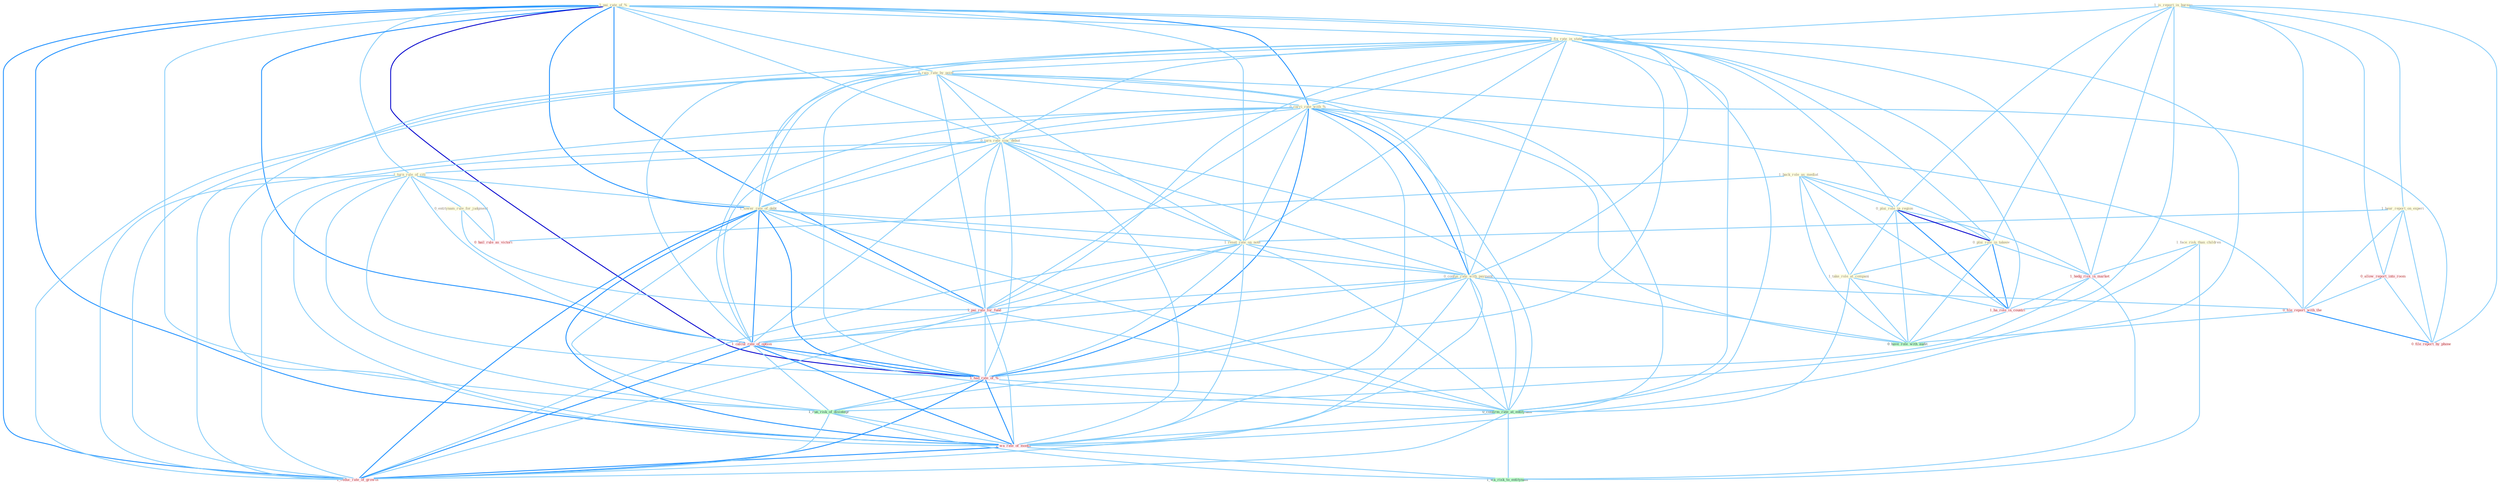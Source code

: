 Graph G{ 
    node
    [shape=polygon,style=filled,width=.5,height=.06,color="#BDFCC9",fixedsize=true,fontsize=4,
    fontcolor="#2f4f4f"];
    {node
    [color="#ffffe0", fontcolor="#8b7d6b"] "1_pai_rate_of_% " "1_is_report_in_bureau " "1_hear_report_on_experi " "1_back_role_as_mediat " "0_fix_rate_in_state " "0_rais_rate_by_point " "0_carri_rate_with_% " "1_face_risk_than_children " "0_turn_rate_sinc_debut " "0_plai_role_in_region " "0_plai_role_in_takeov " "1_turn_rule_of_citi " "0_entitynam_rule_for_judgment " "1_take_role_at_compani " "1_lower_rate_of_debt " "1_reset_rate_on_note " "0_confus_rate_with_payment "}
{node [color="#fff0f5", fontcolor="#b22222"] "1_pai_rate_for_fund " "0_allow_report_into_room " "1_hedg_risk_in_market " "1_ha_role_in_countri " "0_file_report_with_the " "0_hail_rule_as_victori " "1_calcul_rate_of_option " "1_had_rate_of_% " "0_file_report_by_phone " "1_wa_rate_of_month " "1_reduc_rate_of_growth "}
edge [color="#B0E2FF"];

	"1_pai_rate_of_% " -- "0_fix_rate_in_state " [w="1", color="#87cefa" ];
	"1_pai_rate_of_% " -- "0_rais_rate_by_point " [w="1", color="#87cefa" ];
	"1_pai_rate_of_% " -- "0_carri_rate_with_% " [w="2", color="#1e90ff" , len=0.8];
	"1_pai_rate_of_% " -- "0_turn_rate_sinc_debut " [w="1", color="#87cefa" ];
	"1_pai_rate_of_% " -- "1_turn_rule_of_citi " [w="1", color="#87cefa" ];
	"1_pai_rate_of_% " -- "1_lower_rate_of_debt " [w="2", color="#1e90ff" , len=0.8];
	"1_pai_rate_of_% " -- "1_reset_rate_on_note " [w="1", color="#87cefa" ];
	"1_pai_rate_of_% " -- "0_confus_rate_with_payment " [w="1", color="#87cefa" ];
	"1_pai_rate_of_% " -- "1_pai_rate_for_fund " [w="2", color="#1e90ff" , len=0.8];
	"1_pai_rate_of_% " -- "1_calcul_rate_of_option " [w="2", color="#1e90ff" , len=0.8];
	"1_pai_rate_of_% " -- "1_had_rate_of_% " [w="3", color="#0000cd" , len=0.6];
	"1_pai_rate_of_% " -- "0_confirm_rate_at_entitynam " [w="1", color="#87cefa" ];
	"1_pai_rate_of_% " -- "1_run_risk_of_disintegr " [w="1", color="#87cefa" ];
	"1_pai_rate_of_% " -- "1_wa_rate_of_month " [w="2", color="#1e90ff" , len=0.8];
	"1_pai_rate_of_% " -- "1_reduc_rate_of_growth " [w="2", color="#1e90ff" , len=0.8];
	"1_is_report_in_bureau " -- "1_hear_report_on_experi " [w="1", color="#87cefa" ];
	"1_is_report_in_bureau " -- "0_fix_rate_in_state " [w="1", color="#87cefa" ];
	"1_is_report_in_bureau " -- "0_plai_role_in_region " [w="1", color="#87cefa" ];
	"1_is_report_in_bureau " -- "0_plai_role_in_takeov " [w="1", color="#87cefa" ];
	"1_is_report_in_bureau " -- "0_allow_report_into_room " [w="1", color="#87cefa" ];
	"1_is_report_in_bureau " -- "1_hedg_risk_in_market " [w="1", color="#87cefa" ];
	"1_is_report_in_bureau " -- "1_ha_role_in_countri " [w="1", color="#87cefa" ];
	"1_is_report_in_bureau " -- "0_file_report_with_the " [w="1", color="#87cefa" ];
	"1_is_report_in_bureau " -- "0_file_report_by_phone " [w="1", color="#87cefa" ];
	"1_hear_report_on_experi " -- "1_reset_rate_on_note " [w="1", color="#87cefa" ];
	"1_hear_report_on_experi " -- "0_allow_report_into_room " [w="1", color="#87cefa" ];
	"1_hear_report_on_experi " -- "0_file_report_with_the " [w="1", color="#87cefa" ];
	"1_hear_report_on_experi " -- "0_file_report_by_phone " [w="1", color="#87cefa" ];
	"1_back_role_as_mediat " -- "0_plai_role_in_region " [w="1", color="#87cefa" ];
	"1_back_role_as_mediat " -- "0_plai_role_in_takeov " [w="1", color="#87cefa" ];
	"1_back_role_as_mediat " -- "1_take_role_at_compani " [w="1", color="#87cefa" ];
	"1_back_role_as_mediat " -- "1_ha_role_in_countri " [w="1", color="#87cefa" ];
	"1_back_role_as_mediat " -- "0_hail_rule_as_victori " [w="1", color="#87cefa" ];
	"1_back_role_as_mediat " -- "0_have_role_with_audit " [w="1", color="#87cefa" ];
	"0_fix_rate_in_state " -- "0_rais_rate_by_point " [w="1", color="#87cefa" ];
	"0_fix_rate_in_state " -- "0_carri_rate_with_% " [w="1", color="#87cefa" ];
	"0_fix_rate_in_state " -- "0_turn_rate_sinc_debut " [w="1", color="#87cefa" ];
	"0_fix_rate_in_state " -- "0_plai_role_in_region " [w="1", color="#87cefa" ];
	"0_fix_rate_in_state " -- "0_plai_role_in_takeov " [w="1", color="#87cefa" ];
	"0_fix_rate_in_state " -- "1_lower_rate_of_debt " [w="1", color="#87cefa" ];
	"0_fix_rate_in_state " -- "1_reset_rate_on_note " [w="1", color="#87cefa" ];
	"0_fix_rate_in_state " -- "0_confus_rate_with_payment " [w="1", color="#87cefa" ];
	"0_fix_rate_in_state " -- "1_pai_rate_for_fund " [w="1", color="#87cefa" ];
	"0_fix_rate_in_state " -- "1_hedg_risk_in_market " [w="1", color="#87cefa" ];
	"0_fix_rate_in_state " -- "1_ha_role_in_countri " [w="1", color="#87cefa" ];
	"0_fix_rate_in_state " -- "1_calcul_rate_of_option " [w="1", color="#87cefa" ];
	"0_fix_rate_in_state " -- "1_had_rate_of_% " [w="1", color="#87cefa" ];
	"0_fix_rate_in_state " -- "0_confirm_rate_at_entitynam " [w="1", color="#87cefa" ];
	"0_fix_rate_in_state " -- "1_wa_rate_of_month " [w="1", color="#87cefa" ];
	"0_fix_rate_in_state " -- "1_reduc_rate_of_growth " [w="1", color="#87cefa" ];
	"0_rais_rate_by_point " -- "0_carri_rate_with_% " [w="1", color="#87cefa" ];
	"0_rais_rate_by_point " -- "0_turn_rate_sinc_debut " [w="1", color="#87cefa" ];
	"0_rais_rate_by_point " -- "1_lower_rate_of_debt " [w="1", color="#87cefa" ];
	"0_rais_rate_by_point " -- "1_reset_rate_on_note " [w="1", color="#87cefa" ];
	"0_rais_rate_by_point " -- "0_confus_rate_with_payment " [w="1", color="#87cefa" ];
	"0_rais_rate_by_point " -- "1_pai_rate_for_fund " [w="1", color="#87cefa" ];
	"0_rais_rate_by_point " -- "1_calcul_rate_of_option " [w="1", color="#87cefa" ];
	"0_rais_rate_by_point " -- "1_had_rate_of_% " [w="1", color="#87cefa" ];
	"0_rais_rate_by_point " -- "0_confirm_rate_at_entitynam " [w="1", color="#87cefa" ];
	"0_rais_rate_by_point " -- "0_file_report_by_phone " [w="1", color="#87cefa" ];
	"0_rais_rate_by_point " -- "1_wa_rate_of_month " [w="1", color="#87cefa" ];
	"0_rais_rate_by_point " -- "1_reduc_rate_of_growth " [w="1", color="#87cefa" ];
	"0_carri_rate_with_% " -- "0_turn_rate_sinc_debut " [w="1", color="#87cefa" ];
	"0_carri_rate_with_% " -- "1_lower_rate_of_debt " [w="1", color="#87cefa" ];
	"0_carri_rate_with_% " -- "1_reset_rate_on_note " [w="1", color="#87cefa" ];
	"0_carri_rate_with_% " -- "0_confus_rate_with_payment " [w="2", color="#1e90ff" , len=0.8];
	"0_carri_rate_with_% " -- "1_pai_rate_for_fund " [w="1", color="#87cefa" ];
	"0_carri_rate_with_% " -- "0_file_report_with_the " [w="1", color="#87cefa" ];
	"0_carri_rate_with_% " -- "1_calcul_rate_of_option " [w="1", color="#87cefa" ];
	"0_carri_rate_with_% " -- "1_had_rate_of_% " [w="2", color="#1e90ff" , len=0.8];
	"0_carri_rate_with_% " -- "0_confirm_rate_at_entitynam " [w="1", color="#87cefa" ];
	"0_carri_rate_with_% " -- "0_have_role_with_audit " [w="1", color="#87cefa" ];
	"0_carri_rate_with_% " -- "1_wa_rate_of_month " [w="1", color="#87cefa" ];
	"0_carri_rate_with_% " -- "1_reduc_rate_of_growth " [w="1", color="#87cefa" ];
	"1_face_risk_than_children " -- "1_hedg_risk_in_market " [w="1", color="#87cefa" ];
	"1_face_risk_than_children " -- "1_run_risk_of_disintegr " [w="1", color="#87cefa" ];
	"1_face_risk_than_children " -- "1_wa_risk_to_entitynam " [w="1", color="#87cefa" ];
	"0_turn_rate_sinc_debut " -- "1_turn_rule_of_citi " [w="1", color="#87cefa" ];
	"0_turn_rate_sinc_debut " -- "1_lower_rate_of_debt " [w="1", color="#87cefa" ];
	"0_turn_rate_sinc_debut " -- "1_reset_rate_on_note " [w="1", color="#87cefa" ];
	"0_turn_rate_sinc_debut " -- "0_confus_rate_with_payment " [w="1", color="#87cefa" ];
	"0_turn_rate_sinc_debut " -- "1_pai_rate_for_fund " [w="1", color="#87cefa" ];
	"0_turn_rate_sinc_debut " -- "1_calcul_rate_of_option " [w="1", color="#87cefa" ];
	"0_turn_rate_sinc_debut " -- "1_had_rate_of_% " [w="1", color="#87cefa" ];
	"0_turn_rate_sinc_debut " -- "0_confirm_rate_at_entitynam " [w="1", color="#87cefa" ];
	"0_turn_rate_sinc_debut " -- "1_wa_rate_of_month " [w="1", color="#87cefa" ];
	"0_turn_rate_sinc_debut " -- "1_reduc_rate_of_growth " [w="1", color="#87cefa" ];
	"0_plai_role_in_region " -- "0_plai_role_in_takeov " [w="3", color="#0000cd" , len=0.6];
	"0_plai_role_in_region " -- "1_take_role_at_compani " [w="1", color="#87cefa" ];
	"0_plai_role_in_region " -- "1_hedg_risk_in_market " [w="1", color="#87cefa" ];
	"0_plai_role_in_region " -- "1_ha_role_in_countri " [w="2", color="#1e90ff" , len=0.8];
	"0_plai_role_in_region " -- "0_have_role_with_audit " [w="1", color="#87cefa" ];
	"0_plai_role_in_takeov " -- "1_take_role_at_compani " [w="1", color="#87cefa" ];
	"0_plai_role_in_takeov " -- "1_hedg_risk_in_market " [w="1", color="#87cefa" ];
	"0_plai_role_in_takeov " -- "1_ha_role_in_countri " [w="2", color="#1e90ff" , len=0.8];
	"0_plai_role_in_takeov " -- "0_have_role_with_audit " [w="1", color="#87cefa" ];
	"1_turn_rule_of_citi " -- "0_entitynam_rule_for_judgment " [w="1", color="#87cefa" ];
	"1_turn_rule_of_citi " -- "1_lower_rate_of_debt " [w="1", color="#87cefa" ];
	"1_turn_rule_of_citi " -- "0_hail_rule_as_victori " [w="1", color="#87cefa" ];
	"1_turn_rule_of_citi " -- "1_calcul_rate_of_option " [w="1", color="#87cefa" ];
	"1_turn_rule_of_citi " -- "1_had_rate_of_% " [w="1", color="#87cefa" ];
	"1_turn_rule_of_citi " -- "1_run_risk_of_disintegr " [w="1", color="#87cefa" ];
	"1_turn_rule_of_citi " -- "1_wa_rate_of_month " [w="1", color="#87cefa" ];
	"1_turn_rule_of_citi " -- "1_reduc_rate_of_growth " [w="1", color="#87cefa" ];
	"0_entitynam_rule_for_judgment " -- "1_pai_rate_for_fund " [w="1", color="#87cefa" ];
	"0_entitynam_rule_for_judgment " -- "0_hail_rule_as_victori " [w="1", color="#87cefa" ];
	"1_take_role_at_compani " -- "1_ha_role_in_countri " [w="1", color="#87cefa" ];
	"1_take_role_at_compani " -- "0_confirm_rate_at_entitynam " [w="1", color="#87cefa" ];
	"1_take_role_at_compani " -- "0_have_role_with_audit " [w="1", color="#87cefa" ];
	"1_lower_rate_of_debt " -- "1_reset_rate_on_note " [w="1", color="#87cefa" ];
	"1_lower_rate_of_debt " -- "0_confus_rate_with_payment " [w="1", color="#87cefa" ];
	"1_lower_rate_of_debt " -- "1_pai_rate_for_fund " [w="1", color="#87cefa" ];
	"1_lower_rate_of_debt " -- "1_calcul_rate_of_option " [w="2", color="#1e90ff" , len=0.8];
	"1_lower_rate_of_debt " -- "1_had_rate_of_% " [w="2", color="#1e90ff" , len=0.8];
	"1_lower_rate_of_debt " -- "0_confirm_rate_at_entitynam " [w="1", color="#87cefa" ];
	"1_lower_rate_of_debt " -- "1_run_risk_of_disintegr " [w="1", color="#87cefa" ];
	"1_lower_rate_of_debt " -- "1_wa_rate_of_month " [w="2", color="#1e90ff" , len=0.8];
	"1_lower_rate_of_debt " -- "1_reduc_rate_of_growth " [w="2", color="#1e90ff" , len=0.8];
	"1_reset_rate_on_note " -- "0_confus_rate_with_payment " [w="1", color="#87cefa" ];
	"1_reset_rate_on_note " -- "1_pai_rate_for_fund " [w="1", color="#87cefa" ];
	"1_reset_rate_on_note " -- "1_calcul_rate_of_option " [w="1", color="#87cefa" ];
	"1_reset_rate_on_note " -- "1_had_rate_of_% " [w="1", color="#87cefa" ];
	"1_reset_rate_on_note " -- "0_confirm_rate_at_entitynam " [w="1", color="#87cefa" ];
	"1_reset_rate_on_note " -- "1_wa_rate_of_month " [w="1", color="#87cefa" ];
	"1_reset_rate_on_note " -- "1_reduc_rate_of_growth " [w="1", color="#87cefa" ];
	"0_confus_rate_with_payment " -- "1_pai_rate_for_fund " [w="1", color="#87cefa" ];
	"0_confus_rate_with_payment " -- "0_file_report_with_the " [w="1", color="#87cefa" ];
	"0_confus_rate_with_payment " -- "1_calcul_rate_of_option " [w="1", color="#87cefa" ];
	"0_confus_rate_with_payment " -- "1_had_rate_of_% " [w="1", color="#87cefa" ];
	"0_confus_rate_with_payment " -- "0_confirm_rate_at_entitynam " [w="1", color="#87cefa" ];
	"0_confus_rate_with_payment " -- "0_have_role_with_audit " [w="1", color="#87cefa" ];
	"0_confus_rate_with_payment " -- "1_wa_rate_of_month " [w="1", color="#87cefa" ];
	"0_confus_rate_with_payment " -- "1_reduc_rate_of_growth " [w="1", color="#87cefa" ];
	"1_pai_rate_for_fund " -- "1_calcul_rate_of_option " [w="1", color="#87cefa" ];
	"1_pai_rate_for_fund " -- "1_had_rate_of_% " [w="1", color="#87cefa" ];
	"1_pai_rate_for_fund " -- "0_confirm_rate_at_entitynam " [w="1", color="#87cefa" ];
	"1_pai_rate_for_fund " -- "1_wa_rate_of_month " [w="1", color="#87cefa" ];
	"1_pai_rate_for_fund " -- "1_reduc_rate_of_growth " [w="1", color="#87cefa" ];
	"0_allow_report_into_room " -- "0_file_report_with_the " [w="1", color="#87cefa" ];
	"0_allow_report_into_room " -- "0_file_report_by_phone " [w="1", color="#87cefa" ];
	"1_hedg_risk_in_market " -- "1_ha_role_in_countri " [w="1", color="#87cefa" ];
	"1_hedg_risk_in_market " -- "1_run_risk_of_disintegr " [w="1", color="#87cefa" ];
	"1_hedg_risk_in_market " -- "1_wa_risk_to_entitynam " [w="1", color="#87cefa" ];
	"1_ha_role_in_countri " -- "0_have_role_with_audit " [w="1", color="#87cefa" ];
	"0_file_report_with_the " -- "0_file_report_by_phone " [w="2", color="#1e90ff" , len=0.8];
	"0_file_report_with_the " -- "0_have_role_with_audit " [w="1", color="#87cefa" ];
	"1_calcul_rate_of_option " -- "1_had_rate_of_% " [w="2", color="#1e90ff" , len=0.8];
	"1_calcul_rate_of_option " -- "0_confirm_rate_at_entitynam " [w="1", color="#87cefa" ];
	"1_calcul_rate_of_option " -- "1_run_risk_of_disintegr " [w="1", color="#87cefa" ];
	"1_calcul_rate_of_option " -- "1_wa_rate_of_month " [w="2", color="#1e90ff" , len=0.8];
	"1_calcul_rate_of_option " -- "1_reduc_rate_of_growth " [w="2", color="#1e90ff" , len=0.8];
	"1_had_rate_of_% " -- "0_confirm_rate_at_entitynam " [w="1", color="#87cefa" ];
	"1_had_rate_of_% " -- "1_run_risk_of_disintegr " [w="1", color="#87cefa" ];
	"1_had_rate_of_% " -- "1_wa_rate_of_month " [w="2", color="#1e90ff" , len=0.8];
	"1_had_rate_of_% " -- "1_reduc_rate_of_growth " [w="2", color="#1e90ff" , len=0.8];
	"0_confirm_rate_at_entitynam " -- "1_wa_rate_of_month " [w="1", color="#87cefa" ];
	"0_confirm_rate_at_entitynam " -- "1_wa_risk_to_entitynam " [w="1", color="#87cefa" ];
	"0_confirm_rate_at_entitynam " -- "1_reduc_rate_of_growth " [w="1", color="#87cefa" ];
	"1_run_risk_of_disintegr " -- "1_wa_rate_of_month " [w="1", color="#87cefa" ];
	"1_run_risk_of_disintegr " -- "1_wa_risk_to_entitynam " [w="1", color="#87cefa" ];
	"1_run_risk_of_disintegr " -- "1_reduc_rate_of_growth " [w="1", color="#87cefa" ];
	"1_wa_rate_of_month " -- "1_wa_risk_to_entitynam " [w="1", color="#87cefa" ];
	"1_wa_rate_of_month " -- "1_reduc_rate_of_growth " [w="2", color="#1e90ff" , len=0.8];
}